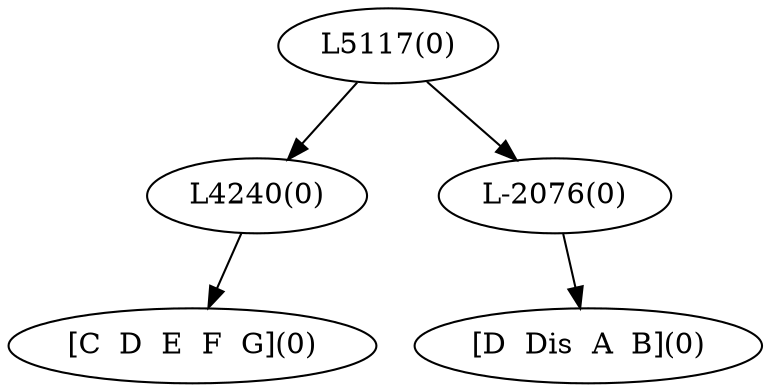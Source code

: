 digraph sample{
"L4240(0)"->"[C  D  E  F  G](0)"
"L-2076(0)"->"[D  Dis  A  B](0)"
"L5117(0)"->"L4240(0)"
"L5117(0)"->"L-2076(0)"
{rank = min; "L5117(0)"}
{rank = same; "L4240(0)"; "L-2076(0)";}
{rank = max; "[C  D  E  F  G](0)"; "[D  Dis  A  B](0)";}
}